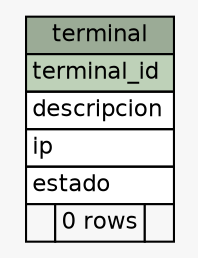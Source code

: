 // dot 2.26.3 on Linux 3.2.0-4-686-pae
// SchemaSpy rev 590
digraph "terminal" {
  graph [
    rankdir="RL"
    bgcolor="#f7f7f7"
    nodesep="0.18"
    ranksep="0.46"
    fontname="Helvetica"
    fontsize="11"
  ];
  node [
    fontname="Helvetica"
    fontsize="11"
    shape="plaintext"
  ];
  edge [
    arrowsize="0.8"
  ];
  "terminal" [
    label=<
    <TABLE BORDER="0" CELLBORDER="1" CELLSPACING="0" BGCOLOR="#ffffff">
      <TR><TD COLSPAN="3" BGCOLOR="#9bab96" ALIGN="CENTER">terminal</TD></TR>
      <TR><TD PORT="terminal_id" COLSPAN="3" BGCOLOR="#bed1b8" ALIGN="LEFT">terminal_id</TD></TR>
      <TR><TD PORT="descripcion" COLSPAN="3" ALIGN="LEFT">descripcion</TD></TR>
      <TR><TD PORT="ip" COLSPAN="3" ALIGN="LEFT">ip</TD></TR>
      <TR><TD PORT="estado" COLSPAN="3" ALIGN="LEFT">estado</TD></TR>
      <TR><TD ALIGN="LEFT" BGCOLOR="#f7f7f7">  </TD><TD ALIGN="RIGHT" BGCOLOR="#f7f7f7">0 rows</TD><TD ALIGN="RIGHT" BGCOLOR="#f7f7f7">  </TD></TR>
    </TABLE>>
    URL="tables/terminal.html"
    tooltip="terminal"
  ];
}
